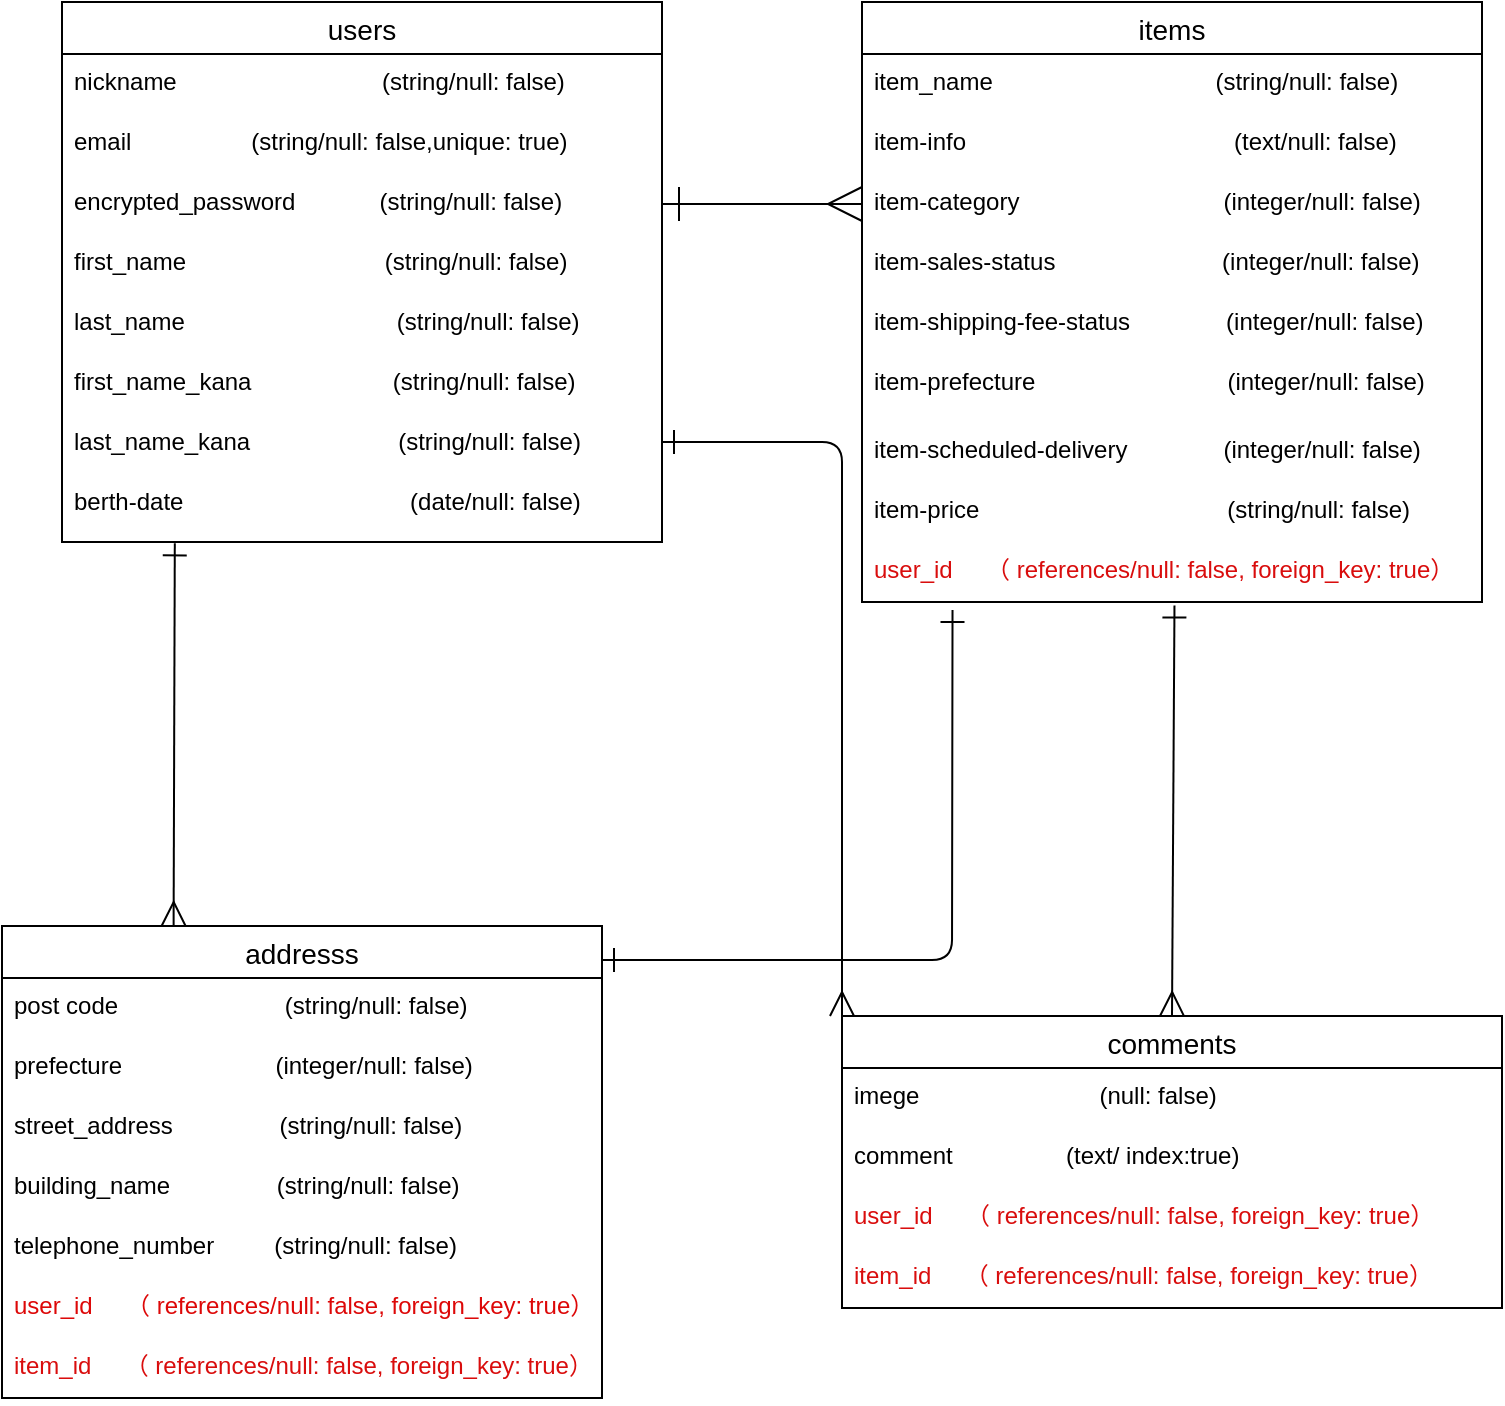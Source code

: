 <mxfile>
    <diagram name="ページ2のコピー" id="1yWmw-0icVM-plU6Cr2V">
        <mxGraphModel dx="857" dy="689" grid="1" gridSize="10" guides="1" tooltips="1" connect="1" arrows="1" fold="1" page="1" pageScale="1" pageWidth="827" pageHeight="1169" math="0" shadow="0">
            <root>
                <mxCell id="jetSLZYFZzYKOtMVHGqv-0"/>
                <mxCell id="jetSLZYFZzYKOtMVHGqv-1" parent="jetSLZYFZzYKOtMVHGqv-0"/>
                <mxCell id="jetSLZYFZzYKOtMVHGqv-2" value="users" style="swimlane;fontStyle=0;childLayout=stackLayout;horizontal=1;startSize=26;horizontalStack=0;resizeParent=1;resizeParentMax=0;resizeLast=0;collapsible=1;marginBottom=0;align=center;fontSize=14;" parent="jetSLZYFZzYKOtMVHGqv-1" vertex="1">
                    <mxGeometry x="50" y="20" width="300" height="270" as="geometry"/>
                </mxCell>
                <mxCell id="jetSLZYFZzYKOtMVHGqv-3" value="nickname 　　　                   (string/null: false)" style="text;strokeColor=none;fillColor=none;spacingLeft=4;spacingRight=4;overflow=hidden;rotatable=0;points=[[0,0.5],[1,0.5]];portConstraint=eastwest;fontSize=12;" parent="jetSLZYFZzYKOtMVHGqv-2" vertex="1">
                    <mxGeometry y="26" width="300" height="30" as="geometry"/>
                </mxCell>
                <mxCell id="jetSLZYFZzYKOtMVHGqv-4" value="email　　　　　(string/null: false,unique: true)" style="text;strokeColor=none;fillColor=none;spacingLeft=4;spacingRight=4;overflow=hidden;rotatable=0;points=[[0,0.5],[1,0.5]];portConstraint=eastwest;fontSize=12;" parent="jetSLZYFZzYKOtMVHGqv-2" vertex="1">
                    <mxGeometry y="56" width="300" height="30" as="geometry"/>
                </mxCell>
                <mxCell id="jetSLZYFZzYKOtMVHGqv-5" value="encrypted_password　         (string/null: false)" style="text;strokeColor=none;fillColor=none;spacingLeft=4;spacingRight=4;overflow=hidden;rotatable=0;points=[[0,0.5],[1,0.5]];portConstraint=eastwest;fontSize=12;" parent="jetSLZYFZzYKOtMVHGqv-2" vertex="1">
                    <mxGeometry y="86" width="300" height="30" as="geometry"/>
                </mxCell>
                <mxCell id="jetSLZYFZzYKOtMVHGqv-6" value="first_name　　　                   (string/null: false)&#10; &#10;" style="text;strokeColor=none;fillColor=none;spacingLeft=4;spacingRight=4;overflow=hidden;rotatable=0;points=[[0,0.5],[1,0.5]];portConstraint=eastwest;fontSize=12;" parent="jetSLZYFZzYKOtMVHGqv-2" vertex="1">
                    <mxGeometry y="116" width="300" height="30" as="geometry"/>
                </mxCell>
                <mxCell id="jetSLZYFZzYKOtMVHGqv-7" value="last_name　　　                     (string/null: false)" style="text;strokeColor=none;fillColor=none;spacingLeft=4;spacingRight=4;overflow=hidden;rotatable=0;points=[[0,0.5],[1,0.5]];portConstraint=eastwest;fontSize=12;" parent="jetSLZYFZzYKOtMVHGqv-2" vertex="1">
                    <mxGeometry y="146" width="300" height="30" as="geometry"/>
                </mxCell>
                <mxCell id="jetSLZYFZzYKOtMVHGqv-8" value="first_name_kana　　              (string/null: false)" style="text;strokeColor=none;fillColor=none;spacingLeft=4;spacingRight=4;overflow=hidden;rotatable=0;points=[[0,0.5],[1,0.5]];portConstraint=eastwest;fontSize=12;" parent="jetSLZYFZzYKOtMVHGqv-2" vertex="1">
                    <mxGeometry y="176" width="300" height="30" as="geometry"/>
                </mxCell>
                <mxCell id="jetSLZYFZzYKOtMVHGqv-9" value="last_name_kana　　               (string/null: false)" style="text;strokeColor=none;fillColor=none;spacingLeft=4;spacingRight=4;overflow=hidden;rotatable=0;points=[[0,0.5],[1,0.5]];portConstraint=eastwest;fontSize=12;" parent="jetSLZYFZzYKOtMVHGqv-2" vertex="1">
                    <mxGeometry y="206" width="300" height="30" as="geometry"/>
                </mxCell>
                <mxCell id="jetSLZYFZzYKOtMVHGqv-10" value="berth-date　　　　　                (date/null: false)" style="text;strokeColor=none;fillColor=none;spacingLeft=4;spacingRight=4;overflow=hidden;rotatable=0;points=[[0,0.5],[1,0.5]];portConstraint=eastwest;fontSize=12;" parent="jetSLZYFZzYKOtMVHGqv-2" vertex="1">
                    <mxGeometry y="236" width="300" height="34" as="geometry"/>
                </mxCell>
                <mxCell id="jetSLZYFZzYKOtMVHGqv-11" value="items" style="swimlane;fontStyle=0;childLayout=stackLayout;horizontal=1;startSize=26;horizontalStack=0;resizeParent=1;resizeParentMax=0;resizeLast=0;collapsible=1;marginBottom=0;align=center;fontSize=14;" parent="jetSLZYFZzYKOtMVHGqv-1" vertex="1">
                    <mxGeometry x="450" y="20" width="310" height="300" as="geometry"/>
                </mxCell>
                <mxCell id="jetSLZYFZzYKOtMVHGqv-12" value="item_name 　　　　                  (string/null: false)&#10;　" style="text;strokeColor=none;fillColor=none;spacingLeft=4;spacingRight=4;overflow=hidden;rotatable=0;points=[[0,0.5],[1,0.5]];portConstraint=eastwest;fontSize=12;" parent="jetSLZYFZzYKOtMVHGqv-11" vertex="1">
                    <mxGeometry y="26" width="310" height="30" as="geometry"/>
                </mxCell>
                <mxCell id="jetSLZYFZzYKOtMVHGqv-13" value="item-info　　                                 (text/null: false)" style="text;strokeColor=none;fillColor=none;spacingLeft=4;spacingRight=4;overflow=hidden;rotatable=0;points=[[0,0.5],[1,0.5]];portConstraint=eastwest;fontSize=12;" parent="jetSLZYFZzYKOtMVHGqv-11" vertex="1">
                    <mxGeometry y="56" width="310" height="30" as="geometry"/>
                </mxCell>
                <mxCell id="jetSLZYFZzYKOtMVHGqv-14" value="item-category 　　　　　        　(integer/null: false)&#10;　　　　　" style="text;strokeColor=none;fillColor=none;spacingLeft=4;spacingRight=4;overflow=hidden;rotatable=0;points=[[0,0.5],[1,0.5]];portConstraint=eastwest;fontSize=12;" parent="jetSLZYFZzYKOtMVHGqv-11" vertex="1">
                    <mxGeometry y="86" width="310" height="30" as="geometry"/>
                </mxCell>
                <mxCell id="jetSLZYFZzYKOtMVHGqv-15" value="item-sales-status　　　　       　(integer/null: false)" style="text;strokeColor=none;fillColor=none;spacingLeft=4;spacingRight=4;overflow=hidden;rotatable=0;points=[[0,0.5],[1,0.5]];portConstraint=eastwest;fontSize=12;" parent="jetSLZYFZzYKOtMVHGqv-11" vertex="1">
                    <mxGeometry y="116" width="310" height="30" as="geometry"/>
                </mxCell>
                <mxCell id="jetSLZYFZzYKOtMVHGqv-16" value="item-shipping-fee-status　　　　(integer/null: false)" style="text;strokeColor=none;fillColor=none;spacingLeft=4;spacingRight=4;overflow=hidden;rotatable=0;points=[[0,0.5],[1,0.5]];portConstraint=eastwest;fontSize=12;" parent="jetSLZYFZzYKOtMVHGqv-11" vertex="1">
                    <mxGeometry y="146" width="310" height="30" as="geometry"/>
                </mxCell>
                <mxCell id="jetSLZYFZzYKOtMVHGqv-17" value="item-prefecture　　　　　　　　(integer/null: false)" style="text;strokeColor=none;fillColor=none;spacingLeft=4;spacingRight=4;overflow=hidden;rotatable=0;points=[[0,0.5],[1,0.5]];portConstraint=eastwest;fontSize=12;" parent="jetSLZYFZzYKOtMVHGqv-11" vertex="1">
                    <mxGeometry y="176" width="310" height="34" as="geometry"/>
                </mxCell>
                <mxCell id="jetSLZYFZzYKOtMVHGqv-18" value="item-scheduled-delivery　　　　(integer/null: false)" style="text;strokeColor=none;fillColor=none;spacingLeft=4;spacingRight=4;overflow=hidden;rotatable=0;points=[[0,0.5],[1,0.5]];portConstraint=eastwest;fontSize=12;" parent="jetSLZYFZzYKOtMVHGqv-11" vertex="1">
                    <mxGeometry y="210" width="310" height="30" as="geometry"/>
                </mxCell>
                <mxCell id="jetSLZYFZzYKOtMVHGqv-19" value="item-price　　　　　　　            (string/null: false)" style="text;strokeColor=none;fillColor=none;spacingLeft=4;spacingRight=4;overflow=hidden;rotatable=0;points=[[0,0.5],[1,0.5]];portConstraint=eastwest;fontSize=12;" parent="jetSLZYFZzYKOtMVHGqv-11" vertex="1">
                    <mxGeometry y="240" width="310" height="30" as="geometry"/>
                </mxCell>
                <mxCell id="jetSLZYFZzYKOtMVHGqv-20" value="user_id     （ references/null: false, foreign_key: true）" style="text;spacingLeft=4;spacingRight=4;overflow=hidden;rotatable=0;points=[[0,0.5],[1,0.5]];portConstraint=eastwest;fontSize=12;fontColor=#d90d0d;" parent="jetSLZYFZzYKOtMVHGqv-11" vertex="1">
                    <mxGeometry y="270" width="310" height="30" as="geometry"/>
                </mxCell>
                <mxCell id="jetSLZYFZzYKOtMVHGqv-21" value="comments" style="swimlane;fontStyle=0;childLayout=stackLayout;horizontal=1;startSize=26;horizontalStack=0;resizeParent=1;resizeParentMax=0;resizeLast=0;collapsible=1;marginBottom=0;align=center;fontSize=14;" parent="jetSLZYFZzYKOtMVHGqv-1" vertex="1">
                    <mxGeometry x="440" y="527" width="330" height="146" as="geometry"/>
                </mxCell>
                <mxCell id="jetSLZYFZzYKOtMVHGqv-22" value="imege                           (null: false)" style="text;strokeColor=none;fillColor=none;spacingLeft=4;spacingRight=4;overflow=hidden;rotatable=0;points=[[0,0.5],[1,0.5]];portConstraint=eastwest;fontSize=12;" parent="jetSLZYFZzYKOtMVHGqv-21" vertex="1">
                    <mxGeometry y="26" width="330" height="30" as="geometry"/>
                </mxCell>
                <mxCell id="jetSLZYFZzYKOtMVHGqv-23" value="comment                 (text/ index:true)" style="text;strokeColor=none;fillColor=none;spacingLeft=4;spacingRight=4;overflow=hidden;rotatable=0;points=[[0,0.5],[1,0.5]];portConstraint=eastwest;fontSize=12;" parent="jetSLZYFZzYKOtMVHGqv-21" vertex="1">
                    <mxGeometry y="56" width="330" height="30" as="geometry"/>
                </mxCell>
                <mxCell id="1" value="user_id     （ references/null: false, foreign_key: true）" style="text;spacingLeft=4;spacingRight=4;overflow=hidden;rotatable=0;points=[[0,0.5],[1,0.5]];portConstraint=eastwest;fontSize=12;fontColor=#d90d0d;" vertex="1" parent="jetSLZYFZzYKOtMVHGqv-21">
                    <mxGeometry y="86" width="330" height="30" as="geometry"/>
                </mxCell>
                <mxCell id="2" value="item_id     （ references/null: false, foreign_key: true）" style="text;spacingLeft=4;spacingRight=4;overflow=hidden;rotatable=0;points=[[0,0.5],[1,0.5]];portConstraint=eastwest;fontSize=12;fontColor=#d90d0d;" vertex="1" parent="jetSLZYFZzYKOtMVHGqv-21">
                    <mxGeometry y="116" width="330" height="30" as="geometry"/>
                </mxCell>
                <mxCell id="jetSLZYFZzYKOtMVHGqv-30" value="addresss" style="swimlane;fontStyle=0;childLayout=stackLayout;horizontal=1;startSize=26;horizontalStack=0;resizeParent=1;resizeParentMax=0;resizeLast=0;collapsible=1;marginBottom=0;align=center;fontSize=14;" parent="jetSLZYFZzYKOtMVHGqv-1" vertex="1">
                    <mxGeometry x="20" y="482" width="300" height="236" as="geometry"/>
                </mxCell>
                <mxCell id="jetSLZYFZzYKOtMVHGqv-31" value="post code　　　　　       (string/null: false)" style="text;strokeColor=none;fillColor=none;spacingLeft=4;spacingRight=4;overflow=hidden;rotatable=0;points=[[0,0.5],[1,0.5]];portConstraint=eastwest;fontSize=12;" parent="jetSLZYFZzYKOtMVHGqv-30" vertex="1">
                    <mxGeometry y="26" width="300" height="30" as="geometry"/>
                </mxCell>
                <mxCell id="jetSLZYFZzYKOtMVHGqv-32" value="prefecture                       (integer/null: false)" style="text;strokeColor=none;fillColor=none;spacingLeft=4;spacingRight=4;overflow=hidden;rotatable=0;points=[[0,0.5],[1,0.5]];portConstraint=eastwest;fontSize=12;" parent="jetSLZYFZzYKOtMVHGqv-30" vertex="1">
                    <mxGeometry y="56" width="300" height="30" as="geometry"/>
                </mxCell>
                <mxCell id="jetSLZYFZzYKOtMVHGqv-33" value="street_address                (string/null: false)&#10; " style="text;strokeColor=none;fillColor=none;spacingLeft=4;spacingRight=4;overflow=hidden;rotatable=0;points=[[0,0.5],[1,0.5]];portConstraint=eastwest;fontSize=12;" parent="jetSLZYFZzYKOtMVHGqv-30" vertex="1">
                    <mxGeometry y="86" width="300" height="30" as="geometry"/>
                </mxCell>
                <mxCell id="jetSLZYFZzYKOtMVHGqv-34" value="building_name                (string/null: false)" style="text;strokeColor=none;fillColor=none;spacingLeft=4;spacingRight=4;overflow=hidden;rotatable=0;points=[[0,0.5],[1,0.5]];portConstraint=eastwest;fontSize=12;" parent="jetSLZYFZzYKOtMVHGqv-30" vertex="1">
                    <mxGeometry y="116" width="300" height="30" as="geometry"/>
                </mxCell>
                <mxCell id="jetSLZYFZzYKOtMVHGqv-35" value="telephone_number         (string/null: false)" style="text;strokeColor=none;fillColor=none;spacingLeft=4;spacingRight=4;overflow=hidden;rotatable=0;points=[[0,0.5],[1,0.5]];portConstraint=eastwest;fontSize=12;" parent="jetSLZYFZzYKOtMVHGqv-30" vertex="1">
                    <mxGeometry y="146" width="300" height="30" as="geometry"/>
                </mxCell>
                <mxCell id="jetSLZYFZzYKOtMVHGqv-36" value="user_id     （ references/null: false, foreign_key: true）" style="text;strokeColor=none;fillColor=none;spacingLeft=4;spacingRight=4;overflow=hidden;rotatable=0;points=[[0,0.5],[1,0.5]];portConstraint=eastwest;fontSize=12;fontColor=#dd0808;" parent="jetSLZYFZzYKOtMVHGqv-30" vertex="1">
                    <mxGeometry y="176" width="300" height="30" as="geometry"/>
                </mxCell>
                <mxCell id="3" value="item_id     （ references/null: false, foreign_key: true）" style="text;spacingLeft=4;spacingRight=4;overflow=hidden;rotatable=0;points=[[0,0.5],[1,0.5]];portConstraint=eastwest;fontSize=12;fontColor=#d90d0d;" vertex="1" parent="jetSLZYFZzYKOtMVHGqv-30">
                    <mxGeometry y="206" width="300" height="30" as="geometry"/>
                </mxCell>
                <mxCell id="jetSLZYFZzYKOtMVHGqv-37" style="edgeStyle=none;shape=connector;rounded=1;html=1;exitX=1;exitY=0.5;exitDx=0;exitDy=0;entryX=0;entryY=0.5;entryDx=0;entryDy=0;labelBackgroundColor=default;strokeColor=default;fontFamily=Helvetica;fontSize=12;fontColor=default;endArrow=ERmany;endFill=0;endSize=15;startArrow=ERone;startFill=0;startSize=15;" parent="jetSLZYFZzYKOtMVHGqv-1" source="jetSLZYFZzYKOtMVHGqv-5" target="jetSLZYFZzYKOtMVHGqv-14" edge="1">
                    <mxGeometry relative="1" as="geometry"/>
                </mxCell>
                <mxCell id="jetSLZYFZzYKOtMVHGqv-39" style="edgeStyle=none;shape=connector;rounded=1;html=1;entryX=0.286;entryY=0;entryDx=0;entryDy=0;labelBackgroundColor=default;strokeColor=default;fontFamily=Helvetica;fontSize=12;fontColor=default;endArrow=ERmany;endFill=0;endSize=10;entryPerimeter=0;startArrow=ERone;startFill=0;startSize=10;exitX=0.188;exitY=1.02;exitDx=0;exitDy=0;exitPerimeter=0;" parent="jetSLZYFZzYKOtMVHGqv-1" source="jetSLZYFZzYKOtMVHGqv-10" target="jetSLZYFZzYKOtMVHGqv-30" edge="1">
                    <mxGeometry relative="1" as="geometry">
                        <mxPoint x="106" y="300" as="sourcePoint"/>
                    </mxGeometry>
                </mxCell>
                <mxCell id="jetSLZYFZzYKOtMVHGqv-40" style="edgeStyle=none;shape=connector;rounded=1;html=1;labelBackgroundColor=default;strokeColor=default;fontFamily=Helvetica;fontSize=12;fontColor=default;startArrow=ERone;startFill=0;endArrow=ERmany;endFill=0;endSize=10;startSize=10;exitX=0.504;exitY=1.059;exitDx=0;exitDy=0;exitPerimeter=0;entryX=0.5;entryY=0;entryDx=0;entryDy=0;" parent="jetSLZYFZzYKOtMVHGqv-1" source="jetSLZYFZzYKOtMVHGqv-20" target="jetSLZYFZzYKOtMVHGqv-21" edge="1">
                    <mxGeometry relative="1" as="geometry">
                        <mxPoint x="610" y="400" as="sourcePoint"/>
                        <mxPoint x="608" y="520" as="targetPoint"/>
                        <Array as="points"/>
                    </mxGeometry>
                </mxCell>
                <mxCell id="jetSLZYFZzYKOtMVHGqv-44" style="edgeStyle=none;shape=connector;rounded=1;html=1;labelBackgroundColor=default;strokeColor=default;fontFamily=Helvetica;fontSize=12;fontColor=default;endArrow=ERone;endFill=0;endSize=10;startArrow=ERone;startFill=0;startSize=10;entryX=0.146;entryY=1.133;entryDx=0;entryDy=0;entryPerimeter=0;" parent="jetSLZYFZzYKOtMVHGqv-1" target="jetSLZYFZzYKOtMVHGqv-20" edge="1">
                    <mxGeometry relative="1" as="geometry">
                        <mxPoint x="320" y="499" as="sourcePoint"/>
                        <mxPoint x="495" y="390" as="targetPoint"/>
                        <Array as="points">
                            <mxPoint x="495" y="499"/>
                        </Array>
                    </mxGeometry>
                </mxCell>
                <mxCell id="0" style="edgeStyle=none;shape=connector;rounded=1;html=1;exitX=1;exitY=0.5;exitDx=0;exitDy=0;entryX=0;entryY=0;entryDx=0;entryDy=0;labelBackgroundColor=default;strokeColor=default;fontFamily=Helvetica;fontSize=12;fontColor=default;endArrow=ERmany;endFill=0;endSize=10;startArrow=ERone;startFill=0;startSize=10;" edge="1" parent="jetSLZYFZzYKOtMVHGqv-1" target="jetSLZYFZzYKOtMVHGqv-21">
                    <mxGeometry relative="1" as="geometry">
                        <mxPoint x="350" y="240" as="sourcePoint"/>
                        <mxPoint x="450" y="240" as="targetPoint"/>
                        <Array as="points">
                            <mxPoint x="440" y="240"/>
                        </Array>
                    </mxGeometry>
                </mxCell>
            </root>
        </mxGraphModel>
    </diagram>
</mxfile>